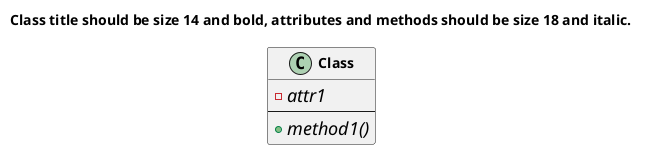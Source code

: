 {
  "sha1": "55zu85ey2dr72kzrn8g39rwxclfnjmc",
  "insertion": {
    "when": "2024-05-30T20:48:20.658Z",
    "url": "https://github.com/plantuml/plantuml/issues/1335",
    "user": "plantuml@gmail.com"
  }
}
@startuml
title Class title should be size 14 and bold, attributes and methods should be size 18 and italic.
skinparam {
    ClassAttributeFontStyle italic
    ClassAttributeFontSize 18
    ClassFontStyle bold
    ClassFontSize 14
}
class Class {
    -attr1
    --
    +method1()
}
@enduml
